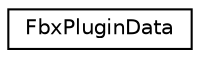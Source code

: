 digraph "クラス階層図"
{
  edge [fontname="Helvetica",fontsize="10",labelfontname="Helvetica",labelfontsize="10"];
  node [fontname="Helvetica",fontsize="10",shape=record];
  rankdir="LR";
  Node0 [label="FbxPluginData",height=0.2,width=0.4,color="black", fillcolor="white", style="filled",URL="$struct_fbx_plugin_data.html"];
}

